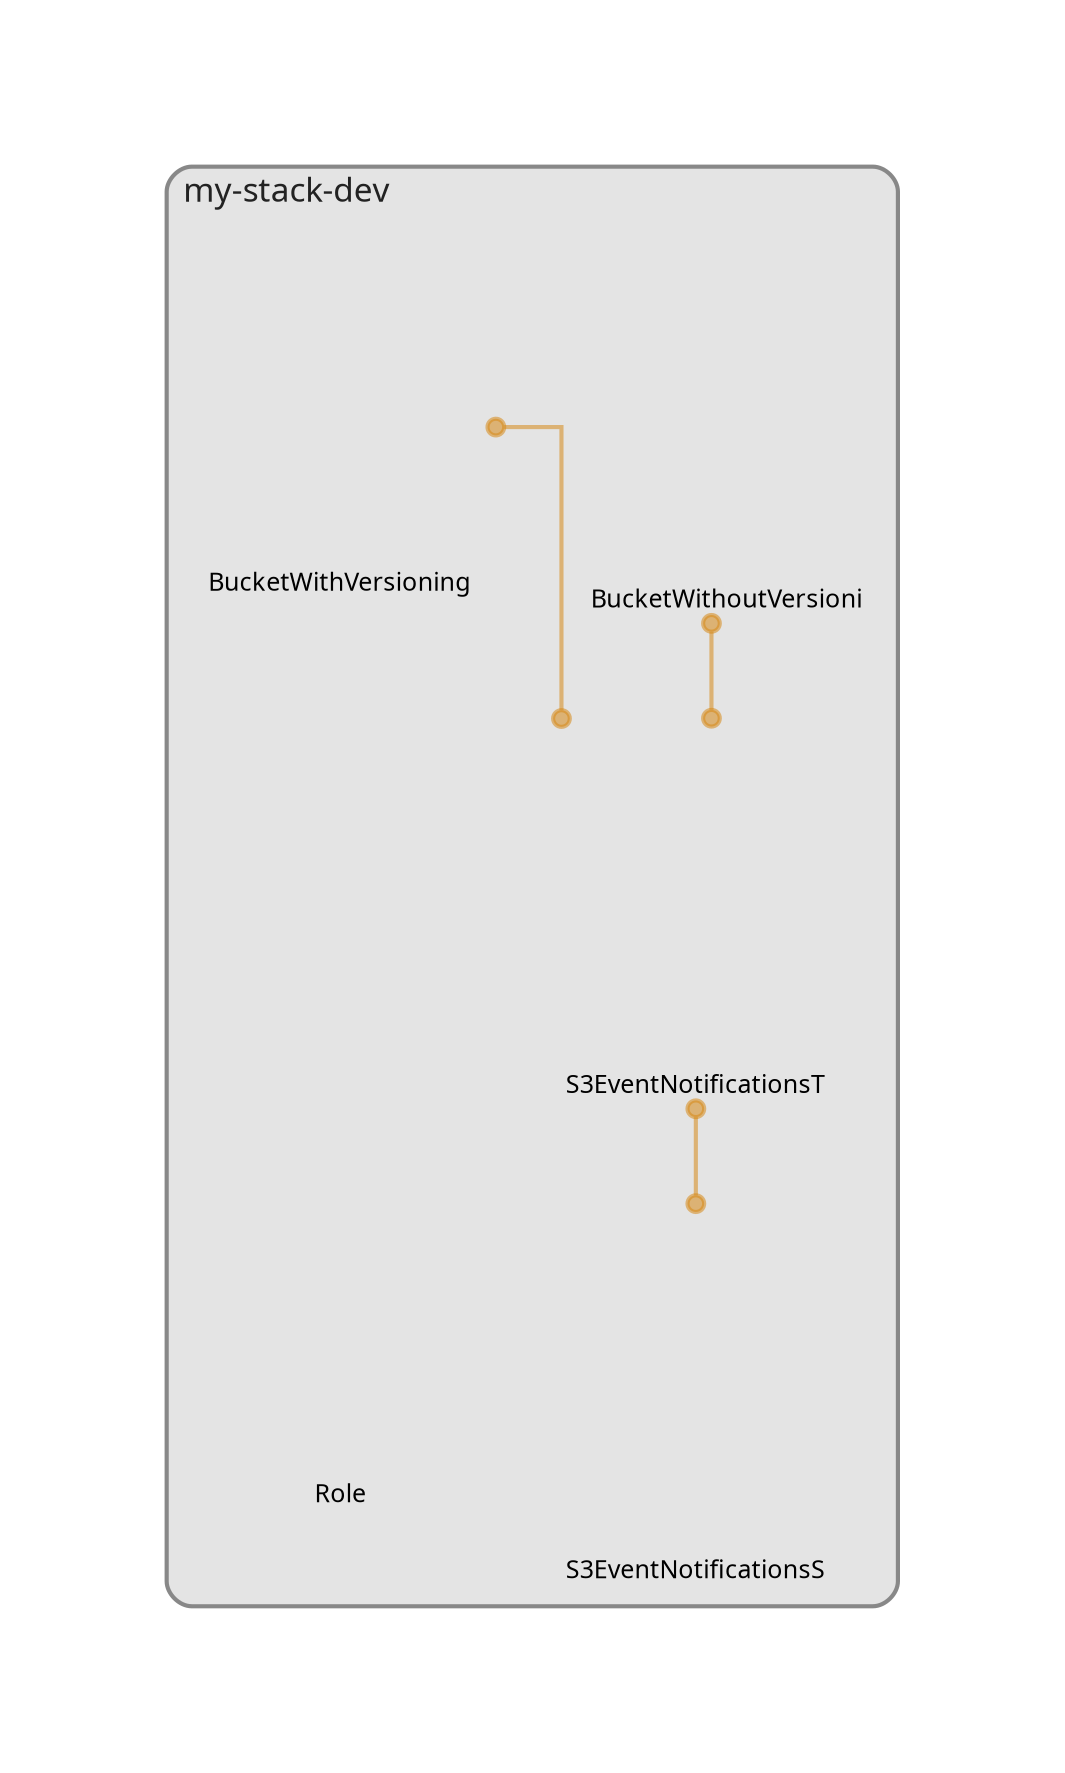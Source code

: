 digraph "Diagram" {
  splines = "ortho";
  pad = "1.0";
  nodesep = "0.60";
  ranksep = "0.75";
  fontname = "Sans-Serif";
  fontsize = "15";
  dpi = "200";
  rankdir = "BT";
  compound = "true";
  fontcolor = "#222222";
  edge [
    color = "#D5871488",
    penwidth = 2,
    arrowhead = "dot",
    arrowtail = "dot",
  ];
  node [
    shape = "box",
    style = "rounded",
    fixedsize = true,
    width = 1.7,
    height = 1.7,
    labelloc = "c",
    imagescale = true,
    fontname = "Sans-Serif",
    fontsize = 8,
    margin = 8,
  ];
  subgraph "my-stack-dev" {
    subgraph "cluster-SubGraph.my-stack-dev" {
      graph [
        label = "my-stack-dev",
        labelloc = "b",
        labeljust = "l",
        margin = "10",
        fontsize = "16",
        penwidth = "2",
        pencolor = "#888888",
        style = "filled,rounded",
        fillcolor = "#e4e4e4",
      ];
      "my-stack-dev/S3EventNotificationsTopic" [
        label = "\nS3EventNotificationsT",
        fontsize = 12,
        image = "/Users/nouman.shahzad/mns/sources/aws-community-builder/s3-event-notifications/node_modules/cdk-dia/icons/aws/Service/Arch_App-Integration/Arch_64/Arch_AWS-Simple-Notification-Service_64@5x.png",
        imagescale = "true",
        imagepos = "tc",
        penwidth = "0",
        shape = "node",
        fixedsize = "true",
        labelloc = "b",
        width = 2,
        height = 2.4819999999999998,
      ];
      "my-stack-dev/S3EventNotificationsSubscriber" [
        label = "\nS3EventNotificationsS",
        fontsize = 12,
        image = "/Users/nouman.shahzad/mns/sources/aws-community-builder/s3-event-notifications/node_modules/cdk-dia/icons/aws/Service/Arch_App-Integration/Arch_64/Arch_AWS-Simple-Queue-Service_64@5x.png",
        imagescale = "true",
        imagepos = "tc",
        penwidth = "0",
        shape = "node",
        fixedsize = "true",
        labelloc = "b",
        width = 2,
        height = 2.4819999999999998,
      ];
      "my-stack-dev/BucketWithVersioning" [
        label = " BucketWithVersioning",
        fontsize = 12,
        image = "/Users/nouman.shahzad/mns/sources/aws-community-builder/s3-event-notifications/node_modules/cdk-dia/icons/aws/Service/Arch_Storage/64/Arch_Amazon-S3-Standard_64@5x.png",
        imagescale = "true",
        imagepos = "tc",
        penwidth = "0",
        shape = "node",
        fixedsize = "true",
        labelloc = "b",
        width = 2,
        height = 2.266,
      ];
      "my-stack-dev/BucketWithoutVersioning" [
        label = "\nBucketWithoutVersioni",
        fontsize = 12,
        image = "/Users/nouman.shahzad/mns/sources/aws-community-builder/s3-event-notifications/node_modules/cdk-dia/icons/aws/Service/Arch_Storage/64/Arch_Amazon-S3-Standard_64@5x.png",
        imagescale = "true",
        imagepos = "tc",
        penwidth = "0",
        shape = "node",
        fixedsize = "true",
        labelloc = "b",
        width = 2,
        height = 2.4819999999999998,
      ];
      "my-stack-dev/BucketNotificationsHandler050a0587b7544547bf325f094a3db834/Role" [
        label = " Role",
        fontsize = 12,
        image = "/Users/nouman.shahzad/mns/sources/aws-community-builder/s3-event-notifications/node_modules/cdk-dia/icons/aws/Service/Arch_Security-Identity-Compliance/64/Arch_AWS-Identity-and-Access-Management_64@5x.png",
        imagescale = "true",
        imagepos = "tc",
        penwidth = "0",
        shape = "node",
        fixedsize = "true",
        labelloc = "b",
        width = 1.2,
        height = 1.466,
      ];
    }
  }
  "my-stack-dev/S3EventNotificationsTopic" -> "my-stack-dev/BucketWithVersioning" [
    dir = "both",
  ];
  "my-stack-dev/S3EventNotificationsTopic" -> "my-stack-dev/BucketWithoutVersioning" [
    dir = "both",
  ];
  "my-stack-dev/S3EventNotificationsSubscriber" -> "my-stack-dev/S3EventNotificationsTopic" [
    dir = "both",
  ];
}